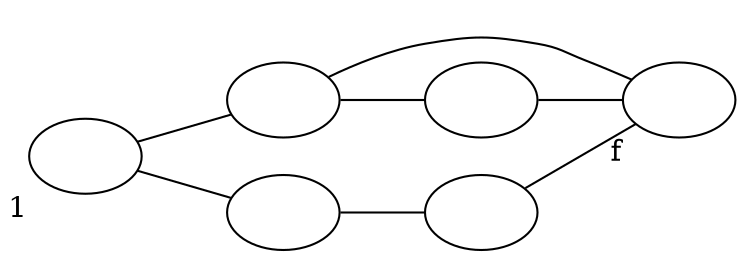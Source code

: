 graph {
    rankdir=LR;
    node[style=pole, label=""]; 1[xlabel="1"]; f[xlabel="f"];
    node[style=inner];
    1 -- v1  [label=" ", texlbl="$x_1$"];
    1 -- v2  [label=" ", texlbl="$\overline{x}_1$"];
    v1 -- f  [label=" ", texlbl="$x_2$"];
    v1 -- v4 [label=" ", texlbl="$\overline{x}_2$"];
    v2 -- v6 [label=" ", texlbl="$\overline{x}_2$"];
    v4 -- f  [label=" ", texlbl="$\overline{x}_3$"];
    v6 -- f  [label=" ", texlbl="$x_3$"];
}
